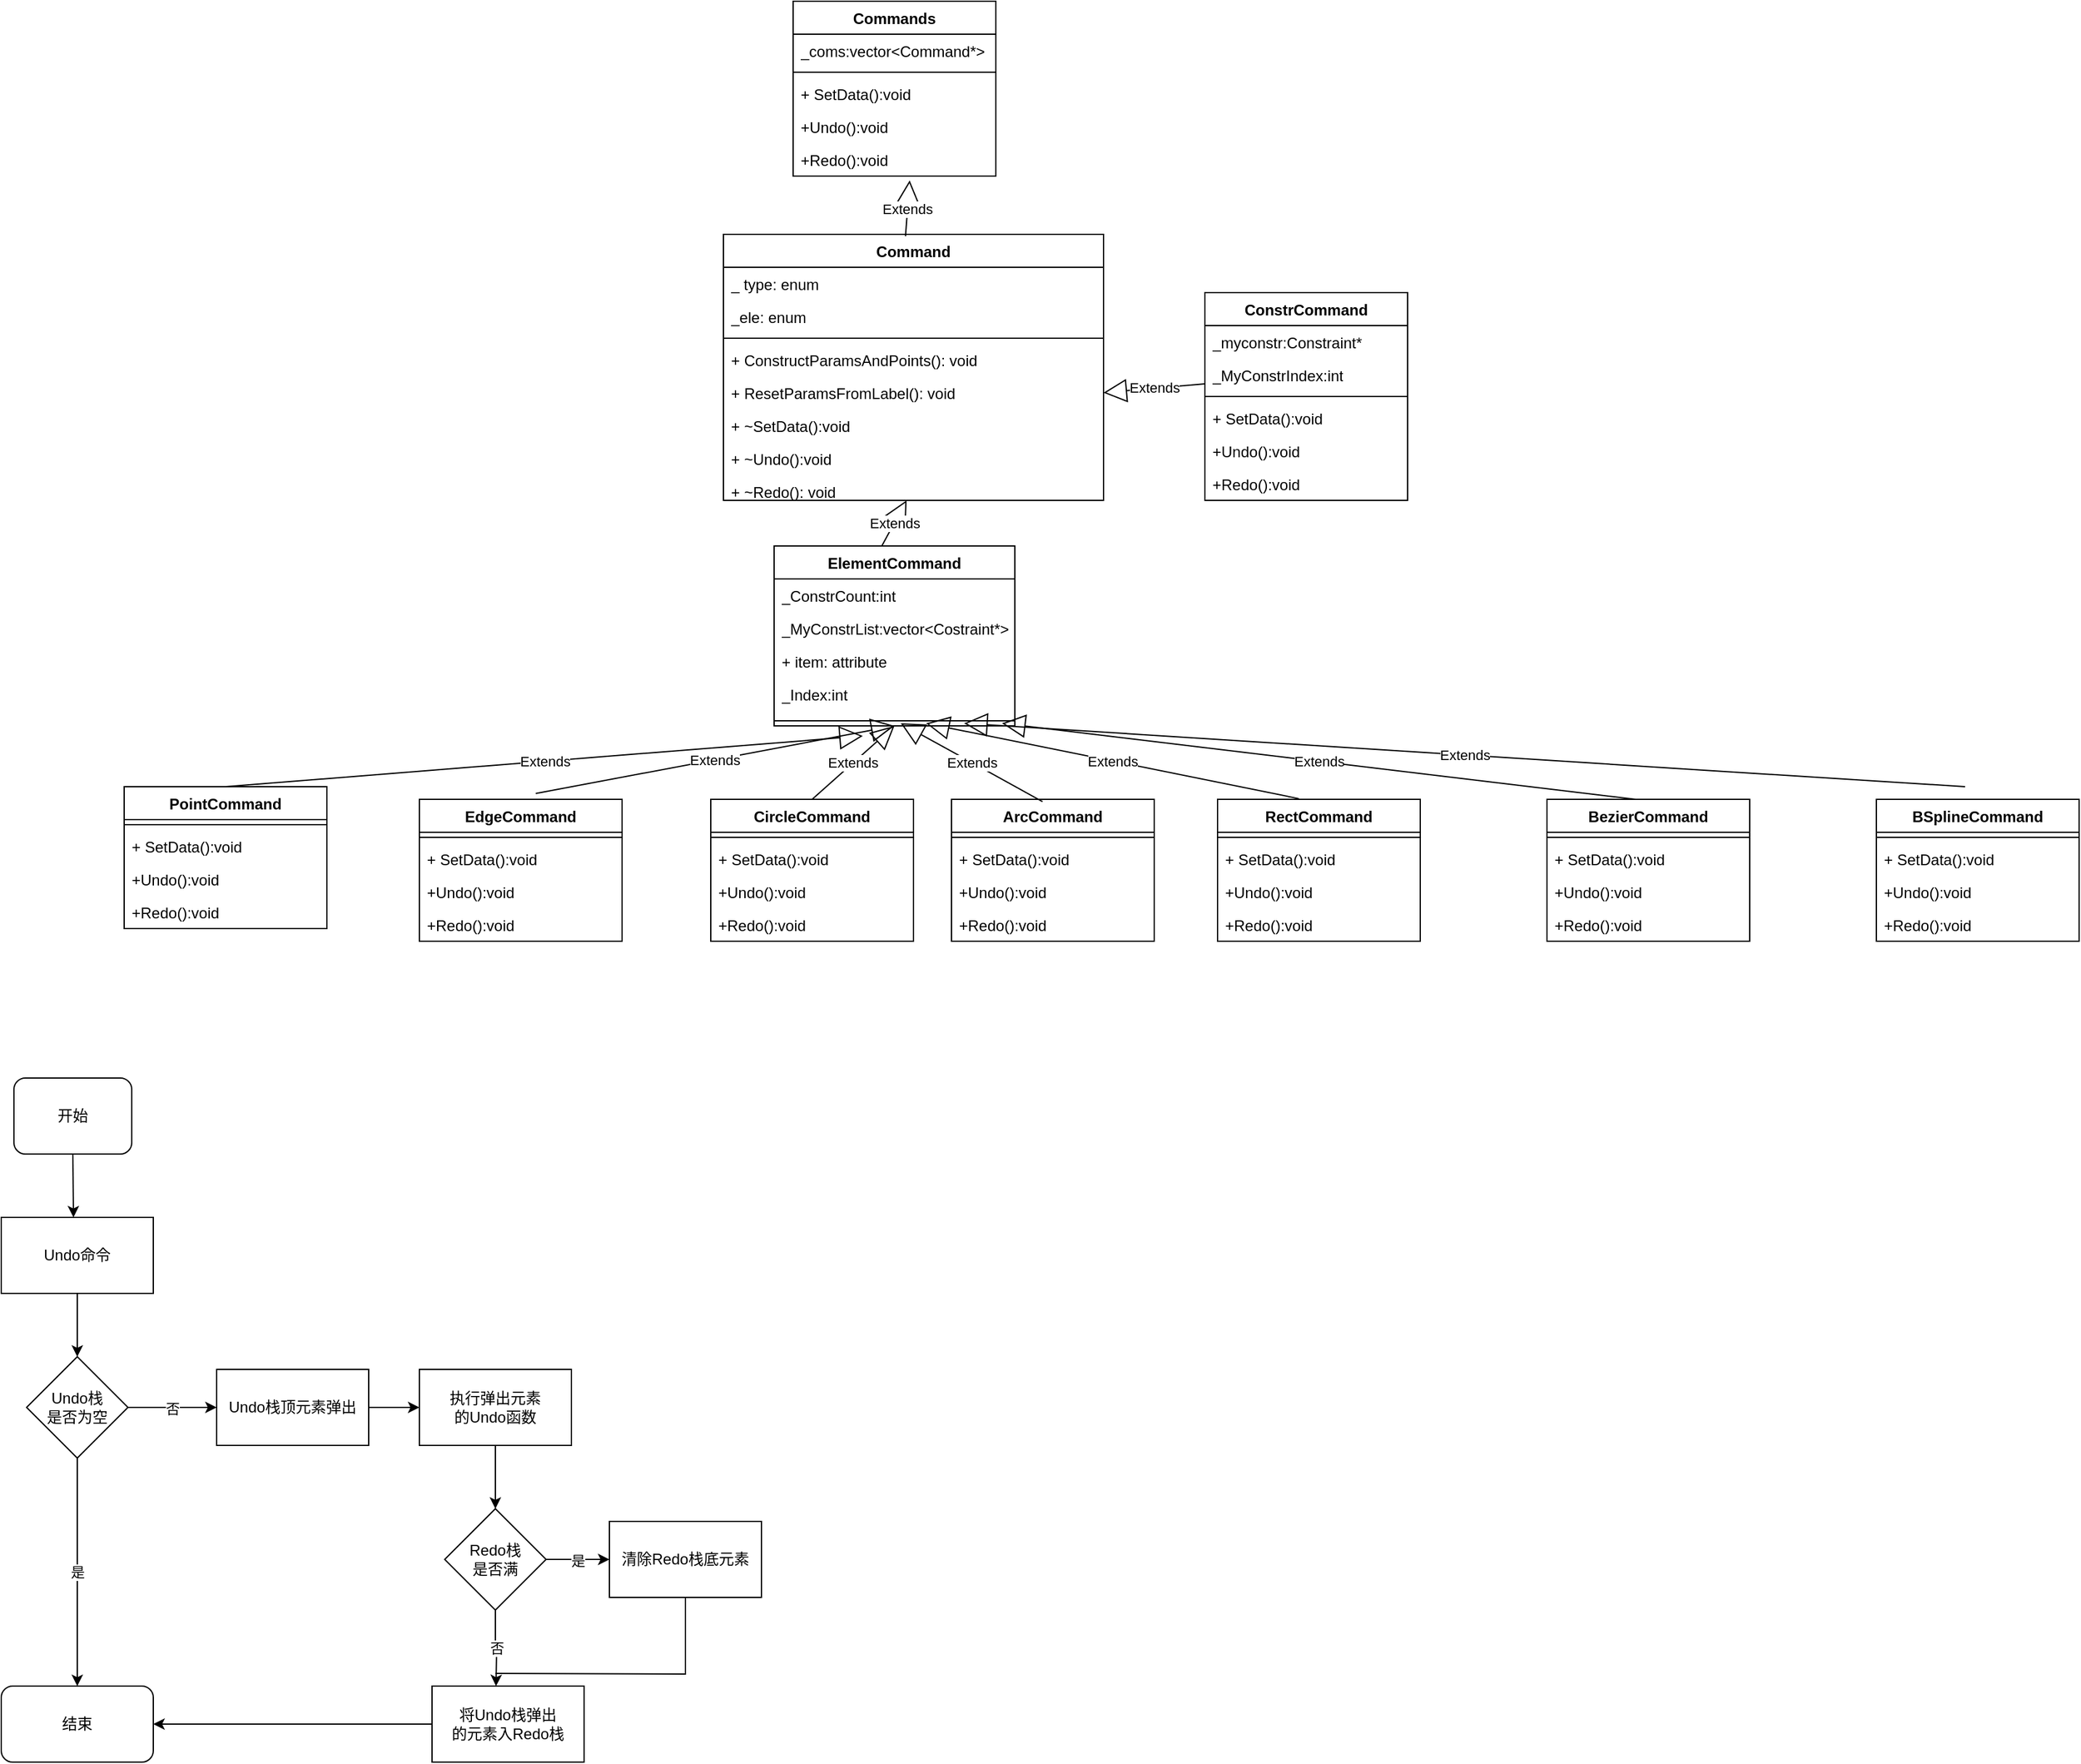 <mxfile version="21.0.4" type="github">
  <diagram name="第 1 页" id="APt0ZdESlRapImWM6K2p">
    <mxGraphModel dx="1977" dy="1925" grid="1" gridSize="10" guides="1" tooltips="1" connect="1" arrows="1" fold="1" page="1" pageScale="1" pageWidth="827" pageHeight="1169" math="0" shadow="0">
      <root>
        <mxCell id="0" />
        <mxCell id="1" parent="0" />
        <mxCell id="FwNOIw_IpjpsXelLsTZ9-1" value="Command" style="swimlane;fontStyle=1;align=center;verticalAlign=top;childLayout=stackLayout;horizontal=1;startSize=26;horizontalStack=0;resizeParent=1;resizeParentMax=0;resizeLast=0;collapsible=1;marginBottom=0;whiteSpace=wrap;html=1;" vertex="1" parent="1">
          <mxGeometry x="60" y="-66" width="300" height="210" as="geometry" />
        </mxCell>
        <mxCell id="FwNOIw_IpjpsXelLsTZ9-2" value="_ type: enum" style="text;strokeColor=none;fillColor=none;align=left;verticalAlign=top;spacingLeft=4;spacingRight=4;overflow=hidden;rotatable=0;points=[[0,0.5],[1,0.5]];portConstraint=eastwest;whiteSpace=wrap;html=1;" vertex="1" parent="FwNOIw_IpjpsXelLsTZ9-1">
          <mxGeometry y="26" width="300" height="26" as="geometry" />
        </mxCell>
        <mxCell id="FwNOIw_IpjpsXelLsTZ9-50" value="_ele: enum" style="text;strokeColor=none;fillColor=none;align=left;verticalAlign=top;spacingLeft=4;spacingRight=4;overflow=hidden;rotatable=0;points=[[0,0.5],[1,0.5]];portConstraint=eastwest;whiteSpace=wrap;html=1;" vertex="1" parent="FwNOIw_IpjpsXelLsTZ9-1">
          <mxGeometry y="52" width="300" height="26" as="geometry" />
        </mxCell>
        <mxCell id="FwNOIw_IpjpsXelLsTZ9-3" value="" style="line;strokeWidth=1;fillColor=none;align=left;verticalAlign=middle;spacingTop=-1;spacingLeft=3;spacingRight=3;rotatable=0;labelPosition=right;points=[];portConstraint=eastwest;strokeColor=inherit;" vertex="1" parent="FwNOIw_IpjpsXelLsTZ9-1">
          <mxGeometry y="78" width="300" height="8" as="geometry" />
        </mxCell>
        <mxCell id="FwNOIw_IpjpsXelLsTZ9-51" value="+ ConstructParamsAndPoints(): void" style="text;strokeColor=none;fillColor=none;align=left;verticalAlign=top;spacingLeft=4;spacingRight=4;overflow=hidden;rotatable=0;points=[[0,0.5],[1,0.5]];portConstraint=eastwest;whiteSpace=wrap;html=1;" vertex="1" parent="FwNOIw_IpjpsXelLsTZ9-1">
          <mxGeometry y="86" width="300" height="26" as="geometry" />
        </mxCell>
        <mxCell id="FwNOIw_IpjpsXelLsTZ9-54" value="+ ResetParamsFromLabel(): void" style="text;strokeColor=none;fillColor=none;align=left;verticalAlign=top;spacingLeft=4;spacingRight=4;overflow=hidden;rotatable=0;points=[[0,0.5],[1,0.5]];portConstraint=eastwest;whiteSpace=wrap;html=1;" vertex="1" parent="FwNOIw_IpjpsXelLsTZ9-1">
          <mxGeometry y="112" width="300" height="26" as="geometry" />
        </mxCell>
        <mxCell id="FwNOIw_IpjpsXelLsTZ9-53" value="+ ~SetData():void" style="text;strokeColor=none;fillColor=none;align=left;verticalAlign=top;spacingLeft=4;spacingRight=4;overflow=hidden;rotatable=0;points=[[0,0.5],[1,0.5]];portConstraint=eastwest;whiteSpace=wrap;html=1;" vertex="1" parent="FwNOIw_IpjpsXelLsTZ9-1">
          <mxGeometry y="138" width="300" height="26" as="geometry" />
        </mxCell>
        <mxCell id="FwNOIw_IpjpsXelLsTZ9-52" value="+ ~Undo():void" style="text;strokeColor=none;fillColor=none;align=left;verticalAlign=top;spacingLeft=4;spacingRight=4;overflow=hidden;rotatable=0;points=[[0,0.5],[1,0.5]];portConstraint=eastwest;whiteSpace=wrap;html=1;" vertex="1" parent="FwNOIw_IpjpsXelLsTZ9-1">
          <mxGeometry y="164" width="300" height="26" as="geometry" />
        </mxCell>
        <mxCell id="FwNOIw_IpjpsXelLsTZ9-4" value="+ ~Redo(): void" style="text;strokeColor=none;fillColor=none;align=left;verticalAlign=top;spacingLeft=4;spacingRight=4;overflow=hidden;rotatable=0;points=[[0,0.5],[1,0.5]];portConstraint=eastwest;whiteSpace=wrap;html=1;" vertex="1" parent="FwNOIw_IpjpsXelLsTZ9-1">
          <mxGeometry y="190" width="300" height="20" as="geometry" />
        </mxCell>
        <mxCell id="FwNOIw_IpjpsXelLsTZ9-5" value="ConstrCommand" style="swimlane;fontStyle=1;align=center;verticalAlign=top;childLayout=stackLayout;horizontal=1;startSize=26;horizontalStack=0;resizeParent=1;resizeParentMax=0;resizeLast=0;collapsible=1;marginBottom=0;whiteSpace=wrap;html=1;" vertex="1" parent="1">
          <mxGeometry x="440" y="-20" width="160" height="164" as="geometry" />
        </mxCell>
        <mxCell id="FwNOIw_IpjpsXelLsTZ9-6" value="_myconstr:Constraint*" style="text;strokeColor=none;fillColor=none;align=left;verticalAlign=top;spacingLeft=4;spacingRight=4;overflow=hidden;rotatable=0;points=[[0,0.5],[1,0.5]];portConstraint=eastwest;whiteSpace=wrap;html=1;" vertex="1" parent="FwNOIw_IpjpsXelLsTZ9-5">
          <mxGeometry y="26" width="160" height="26" as="geometry" />
        </mxCell>
        <mxCell id="FwNOIw_IpjpsXelLsTZ9-58" value="_MyConstrIndex:int" style="text;strokeColor=none;fillColor=none;align=left;verticalAlign=top;spacingLeft=4;spacingRight=4;overflow=hidden;rotatable=0;points=[[0,0.5],[1,0.5]];portConstraint=eastwest;whiteSpace=wrap;html=1;" vertex="1" parent="FwNOIw_IpjpsXelLsTZ9-5">
          <mxGeometry y="52" width="160" height="26" as="geometry" />
        </mxCell>
        <mxCell id="FwNOIw_IpjpsXelLsTZ9-7" value="" style="line;strokeWidth=1;fillColor=none;align=left;verticalAlign=middle;spacingTop=-1;spacingLeft=3;spacingRight=3;rotatable=0;labelPosition=right;points=[];portConstraint=eastwest;strokeColor=inherit;" vertex="1" parent="FwNOIw_IpjpsXelLsTZ9-5">
          <mxGeometry y="78" width="160" height="8" as="geometry" />
        </mxCell>
        <mxCell id="FwNOIw_IpjpsXelLsTZ9-59" value="+ SetData():void" style="text;strokeColor=none;fillColor=none;align=left;verticalAlign=top;spacingLeft=4;spacingRight=4;overflow=hidden;rotatable=0;points=[[0,0.5],[1,0.5]];portConstraint=eastwest;whiteSpace=wrap;html=1;" vertex="1" parent="FwNOIw_IpjpsXelLsTZ9-5">
          <mxGeometry y="86" width="160" height="26" as="geometry" />
        </mxCell>
        <mxCell id="FwNOIw_IpjpsXelLsTZ9-60" value="+Undo():void&amp;nbsp;" style="text;strokeColor=none;fillColor=none;align=left;verticalAlign=top;spacingLeft=4;spacingRight=4;overflow=hidden;rotatable=0;points=[[0,0.5],[1,0.5]];portConstraint=eastwest;whiteSpace=wrap;html=1;" vertex="1" parent="FwNOIw_IpjpsXelLsTZ9-5">
          <mxGeometry y="112" width="160" height="26" as="geometry" />
        </mxCell>
        <mxCell id="FwNOIw_IpjpsXelLsTZ9-8" value="+Redo():void" style="text;strokeColor=none;fillColor=none;align=left;verticalAlign=top;spacingLeft=4;spacingRight=4;overflow=hidden;rotatable=0;points=[[0,0.5],[1,0.5]];portConstraint=eastwest;whiteSpace=wrap;html=1;" vertex="1" parent="FwNOIw_IpjpsXelLsTZ9-5">
          <mxGeometry y="138" width="160" height="26" as="geometry" />
        </mxCell>
        <mxCell id="FwNOIw_IpjpsXelLsTZ9-9" value="ElementCommand" style="swimlane;fontStyle=1;align=center;verticalAlign=top;childLayout=stackLayout;horizontal=1;startSize=26;horizontalStack=0;resizeParent=1;resizeParentMax=0;resizeLast=0;collapsible=1;marginBottom=0;whiteSpace=wrap;html=1;" vertex="1" parent="1">
          <mxGeometry x="100" y="180" width="190" height="142" as="geometry" />
        </mxCell>
        <mxCell id="FwNOIw_IpjpsXelLsTZ9-83" value="Extends" style="endArrow=block;endSize=16;endFill=0;html=1;rounded=0;" edge="1" parent="FwNOIw_IpjpsXelLsTZ9-9" target="FwNOIw_IpjpsXelLsTZ9-4">
          <mxGeometry width="160" relative="1" as="geometry">
            <mxPoint x="85" as="sourcePoint" />
            <mxPoint x="245" as="targetPoint" />
          </mxGeometry>
        </mxCell>
        <mxCell id="FwNOIw_IpjpsXelLsTZ9-10" value="_ConstrCount:int" style="text;strokeColor=none;fillColor=none;align=left;verticalAlign=top;spacingLeft=4;spacingRight=4;overflow=hidden;rotatable=0;points=[[0,0.5],[1,0.5]];portConstraint=eastwest;whiteSpace=wrap;html=1;" vertex="1" parent="FwNOIw_IpjpsXelLsTZ9-9">
          <mxGeometry y="26" width="190" height="26" as="geometry" />
        </mxCell>
        <mxCell id="FwNOIw_IpjpsXelLsTZ9-65" value="_MyConstrList:vector&amp;lt;Costraint*&amp;gt;" style="text;strokeColor=none;fillColor=none;align=left;verticalAlign=top;spacingLeft=4;spacingRight=4;overflow=hidden;rotatable=0;points=[[0,0.5],[1,0.5]];portConstraint=eastwest;whiteSpace=wrap;html=1;" vertex="1" parent="FwNOIw_IpjpsXelLsTZ9-9">
          <mxGeometry y="52" width="190" height="26" as="geometry" />
        </mxCell>
        <mxCell id="FwNOIw_IpjpsXelLsTZ9-64" value="+ item: attribute" style="text;strokeColor=none;fillColor=none;align=left;verticalAlign=top;spacingLeft=4;spacingRight=4;overflow=hidden;rotatable=0;points=[[0,0.5],[1,0.5]];portConstraint=eastwest;whiteSpace=wrap;html=1;" vertex="1" parent="FwNOIw_IpjpsXelLsTZ9-9">
          <mxGeometry y="78" width="190" height="26" as="geometry" />
        </mxCell>
        <mxCell id="FwNOIw_IpjpsXelLsTZ9-61" value="_Index:int" style="text;strokeColor=none;fillColor=none;align=left;verticalAlign=top;spacingLeft=4;spacingRight=4;overflow=hidden;rotatable=0;points=[[0,0.5],[1,0.5]];portConstraint=eastwest;whiteSpace=wrap;html=1;" vertex="1" parent="FwNOIw_IpjpsXelLsTZ9-9">
          <mxGeometry y="104" width="190" height="30" as="geometry" />
        </mxCell>
        <mxCell id="FwNOIw_IpjpsXelLsTZ9-11" value="" style="line;strokeWidth=1;fillColor=none;align=left;verticalAlign=middle;spacingTop=-1;spacingLeft=3;spacingRight=3;rotatable=0;labelPosition=right;points=[];portConstraint=eastwest;strokeColor=inherit;" vertex="1" parent="FwNOIw_IpjpsXelLsTZ9-9">
          <mxGeometry y="134" width="190" height="8" as="geometry" />
        </mxCell>
        <mxCell id="FwNOIw_IpjpsXelLsTZ9-13" value="PointCommand" style="swimlane;fontStyle=1;align=center;verticalAlign=top;childLayout=stackLayout;horizontal=1;startSize=26;horizontalStack=0;resizeParent=1;resizeParentMax=0;resizeLast=0;collapsible=1;marginBottom=0;whiteSpace=wrap;html=1;" vertex="1" parent="1">
          <mxGeometry x="-413" y="370" width="160" height="112" as="geometry" />
        </mxCell>
        <mxCell id="FwNOIw_IpjpsXelLsTZ9-15" value="" style="line;strokeWidth=1;fillColor=none;align=left;verticalAlign=middle;spacingTop=-1;spacingLeft=3;spacingRight=3;rotatable=0;labelPosition=right;points=[];portConstraint=eastwest;strokeColor=inherit;" vertex="1" parent="FwNOIw_IpjpsXelLsTZ9-13">
          <mxGeometry y="26" width="160" height="8" as="geometry" />
        </mxCell>
        <mxCell id="FwNOIw_IpjpsXelLsTZ9-69" value="+ SetData():void" style="text;strokeColor=none;fillColor=none;align=left;verticalAlign=top;spacingLeft=4;spacingRight=4;overflow=hidden;rotatable=0;points=[[0,0.5],[1,0.5]];portConstraint=eastwest;whiteSpace=wrap;html=1;" vertex="1" parent="FwNOIw_IpjpsXelLsTZ9-13">
          <mxGeometry y="34" width="160" height="26" as="geometry" />
        </mxCell>
        <mxCell id="FwNOIw_IpjpsXelLsTZ9-70" value="+Undo():void&amp;nbsp;" style="text;strokeColor=none;fillColor=none;align=left;verticalAlign=top;spacingLeft=4;spacingRight=4;overflow=hidden;rotatable=0;points=[[0,0.5],[1,0.5]];portConstraint=eastwest;whiteSpace=wrap;html=1;" vertex="1" parent="FwNOIw_IpjpsXelLsTZ9-13">
          <mxGeometry y="60" width="160" height="26" as="geometry" />
        </mxCell>
        <mxCell id="FwNOIw_IpjpsXelLsTZ9-16" value="+Redo():void" style="text;strokeColor=none;fillColor=none;align=left;verticalAlign=top;spacingLeft=4;spacingRight=4;overflow=hidden;rotatable=0;points=[[0,0.5],[1,0.5]];portConstraint=eastwest;whiteSpace=wrap;html=1;" vertex="1" parent="FwNOIw_IpjpsXelLsTZ9-13">
          <mxGeometry y="86" width="160" height="26" as="geometry" />
        </mxCell>
        <mxCell id="FwNOIw_IpjpsXelLsTZ9-22" value="EdgeCommand" style="swimlane;fontStyle=1;align=center;verticalAlign=top;childLayout=stackLayout;horizontal=1;startSize=26;horizontalStack=0;resizeParent=1;resizeParentMax=0;resizeLast=0;collapsible=1;marginBottom=0;whiteSpace=wrap;html=1;" vertex="1" parent="1">
          <mxGeometry x="-180" y="380" width="160" height="112" as="geometry" />
        </mxCell>
        <mxCell id="FwNOIw_IpjpsXelLsTZ9-24" value="" style="line;strokeWidth=1;fillColor=none;align=left;verticalAlign=middle;spacingTop=-1;spacingLeft=3;spacingRight=3;rotatable=0;labelPosition=right;points=[];portConstraint=eastwest;strokeColor=inherit;" vertex="1" parent="FwNOIw_IpjpsXelLsTZ9-22">
          <mxGeometry y="26" width="160" height="8" as="geometry" />
        </mxCell>
        <mxCell id="FwNOIw_IpjpsXelLsTZ9-67" value="+ SetData():void" style="text;strokeColor=none;fillColor=none;align=left;verticalAlign=top;spacingLeft=4;spacingRight=4;overflow=hidden;rotatable=0;points=[[0,0.5],[1,0.5]];portConstraint=eastwest;whiteSpace=wrap;html=1;" vertex="1" parent="FwNOIw_IpjpsXelLsTZ9-22">
          <mxGeometry y="34" width="160" height="26" as="geometry" />
        </mxCell>
        <mxCell id="FwNOIw_IpjpsXelLsTZ9-68" value="+Undo():void&amp;nbsp;" style="text;strokeColor=none;fillColor=none;align=left;verticalAlign=top;spacingLeft=4;spacingRight=4;overflow=hidden;rotatable=0;points=[[0,0.5],[1,0.5]];portConstraint=eastwest;whiteSpace=wrap;html=1;" vertex="1" parent="FwNOIw_IpjpsXelLsTZ9-22">
          <mxGeometry y="60" width="160" height="26" as="geometry" />
        </mxCell>
        <mxCell id="FwNOIw_IpjpsXelLsTZ9-25" value="+Redo():void" style="text;strokeColor=none;fillColor=none;align=left;verticalAlign=top;spacingLeft=4;spacingRight=4;overflow=hidden;rotatable=0;points=[[0,0.5],[1,0.5]];portConstraint=eastwest;whiteSpace=wrap;html=1;" vertex="1" parent="FwNOIw_IpjpsXelLsTZ9-22">
          <mxGeometry y="86" width="160" height="26" as="geometry" />
        </mxCell>
        <mxCell id="FwNOIw_IpjpsXelLsTZ9-26" value="Commands" style="swimlane;fontStyle=1;align=center;verticalAlign=top;childLayout=stackLayout;horizontal=1;startSize=26;horizontalStack=0;resizeParent=1;resizeParentMax=0;resizeLast=0;collapsible=1;marginBottom=0;whiteSpace=wrap;html=1;" vertex="1" parent="1">
          <mxGeometry x="115" y="-250" width="160" height="138" as="geometry" />
        </mxCell>
        <mxCell id="FwNOIw_IpjpsXelLsTZ9-27" value="_coms:vector&amp;lt;Command*&amp;gt;" style="text;strokeColor=none;fillColor=none;align=left;verticalAlign=top;spacingLeft=4;spacingRight=4;overflow=hidden;rotatable=0;points=[[0,0.5],[1,0.5]];portConstraint=eastwest;whiteSpace=wrap;html=1;" vertex="1" parent="FwNOIw_IpjpsXelLsTZ9-26">
          <mxGeometry y="26" width="160" height="26" as="geometry" />
        </mxCell>
        <mxCell id="FwNOIw_IpjpsXelLsTZ9-28" value="" style="line;strokeWidth=1;fillColor=none;align=left;verticalAlign=middle;spacingTop=-1;spacingLeft=3;spacingRight=3;rotatable=0;labelPosition=right;points=[];portConstraint=eastwest;strokeColor=inherit;" vertex="1" parent="FwNOIw_IpjpsXelLsTZ9-26">
          <mxGeometry y="52" width="160" height="8" as="geometry" />
        </mxCell>
        <mxCell id="FwNOIw_IpjpsXelLsTZ9-56" value="+ SetData():void" style="text;strokeColor=none;fillColor=none;align=left;verticalAlign=top;spacingLeft=4;spacingRight=4;overflow=hidden;rotatable=0;points=[[0,0.5],[1,0.5]];portConstraint=eastwest;whiteSpace=wrap;html=1;" vertex="1" parent="FwNOIw_IpjpsXelLsTZ9-26">
          <mxGeometry y="60" width="160" height="26" as="geometry" />
        </mxCell>
        <mxCell id="FwNOIw_IpjpsXelLsTZ9-29" value="+Undo():void&amp;nbsp;" style="text;strokeColor=none;fillColor=none;align=left;verticalAlign=top;spacingLeft=4;spacingRight=4;overflow=hidden;rotatable=0;points=[[0,0.5],[1,0.5]];portConstraint=eastwest;whiteSpace=wrap;html=1;" vertex="1" parent="FwNOIw_IpjpsXelLsTZ9-26">
          <mxGeometry y="86" width="160" height="26" as="geometry" />
        </mxCell>
        <mxCell id="FwNOIw_IpjpsXelLsTZ9-57" value="+Redo():void" style="text;strokeColor=none;fillColor=none;align=left;verticalAlign=top;spacingLeft=4;spacingRight=4;overflow=hidden;rotatable=0;points=[[0,0.5],[1,0.5]];portConstraint=eastwest;whiteSpace=wrap;html=1;" vertex="1" parent="FwNOIw_IpjpsXelLsTZ9-26">
          <mxGeometry y="112" width="160" height="26" as="geometry" />
        </mxCell>
        <mxCell id="FwNOIw_IpjpsXelLsTZ9-30" value="CircleCommand" style="swimlane;fontStyle=1;align=center;verticalAlign=top;childLayout=stackLayout;horizontal=1;startSize=26;horizontalStack=0;resizeParent=1;resizeParentMax=0;resizeLast=0;collapsible=1;marginBottom=0;whiteSpace=wrap;html=1;" vertex="1" parent="1">
          <mxGeometry x="50" y="380" width="160" height="112" as="geometry" />
        </mxCell>
        <mxCell id="FwNOIw_IpjpsXelLsTZ9-32" value="" style="line;strokeWidth=1;fillColor=none;align=left;verticalAlign=middle;spacingTop=-1;spacingLeft=3;spacingRight=3;rotatable=0;labelPosition=right;points=[];portConstraint=eastwest;strokeColor=inherit;" vertex="1" parent="FwNOIw_IpjpsXelLsTZ9-30">
          <mxGeometry y="26" width="160" height="8" as="geometry" />
        </mxCell>
        <mxCell id="FwNOIw_IpjpsXelLsTZ9-78" value="+ SetData():void" style="text;strokeColor=none;fillColor=none;align=left;verticalAlign=top;spacingLeft=4;spacingRight=4;overflow=hidden;rotatable=0;points=[[0,0.5],[1,0.5]];portConstraint=eastwest;whiteSpace=wrap;html=1;" vertex="1" parent="FwNOIw_IpjpsXelLsTZ9-30">
          <mxGeometry y="34" width="160" height="26" as="geometry" />
        </mxCell>
        <mxCell id="FwNOIw_IpjpsXelLsTZ9-77" value="+Undo():void&amp;nbsp;" style="text;strokeColor=none;fillColor=none;align=left;verticalAlign=top;spacingLeft=4;spacingRight=4;overflow=hidden;rotatable=0;points=[[0,0.5],[1,0.5]];portConstraint=eastwest;whiteSpace=wrap;html=1;" vertex="1" parent="FwNOIw_IpjpsXelLsTZ9-30">
          <mxGeometry y="60" width="160" height="26" as="geometry" />
        </mxCell>
        <mxCell id="FwNOIw_IpjpsXelLsTZ9-33" value="+Redo():void" style="text;strokeColor=none;fillColor=none;align=left;verticalAlign=top;spacingLeft=4;spacingRight=4;overflow=hidden;rotatable=0;points=[[0,0.5],[1,0.5]];portConstraint=eastwest;whiteSpace=wrap;html=1;" vertex="1" parent="FwNOIw_IpjpsXelLsTZ9-30">
          <mxGeometry y="86" width="160" height="26" as="geometry" />
        </mxCell>
        <mxCell id="FwNOIw_IpjpsXelLsTZ9-34" value="ArcCommand" style="swimlane;fontStyle=1;align=center;verticalAlign=top;childLayout=stackLayout;horizontal=1;startSize=26;horizontalStack=0;resizeParent=1;resizeParentMax=0;resizeLast=0;collapsible=1;marginBottom=0;whiteSpace=wrap;html=1;" vertex="1" parent="1">
          <mxGeometry x="240" y="380" width="160" height="112" as="geometry" />
        </mxCell>
        <mxCell id="FwNOIw_IpjpsXelLsTZ9-36" value="" style="line;strokeWidth=1;fillColor=none;align=left;verticalAlign=middle;spacingTop=-1;spacingLeft=3;spacingRight=3;rotatable=0;labelPosition=right;points=[];portConstraint=eastwest;strokeColor=inherit;" vertex="1" parent="FwNOIw_IpjpsXelLsTZ9-34">
          <mxGeometry y="26" width="160" height="8" as="geometry" />
        </mxCell>
        <mxCell id="FwNOIw_IpjpsXelLsTZ9-37" value="+ SetData():void" style="text;strokeColor=none;fillColor=none;align=left;verticalAlign=top;spacingLeft=4;spacingRight=4;overflow=hidden;rotatable=0;points=[[0,0.5],[1,0.5]];portConstraint=eastwest;whiteSpace=wrap;html=1;" vertex="1" parent="FwNOIw_IpjpsXelLsTZ9-34">
          <mxGeometry y="34" width="160" height="26" as="geometry" />
        </mxCell>
        <mxCell id="FwNOIw_IpjpsXelLsTZ9-72" value="+Undo():void&amp;nbsp;" style="text;strokeColor=none;fillColor=none;align=left;verticalAlign=top;spacingLeft=4;spacingRight=4;overflow=hidden;rotatable=0;points=[[0,0.5],[1,0.5]];portConstraint=eastwest;whiteSpace=wrap;html=1;" vertex="1" parent="FwNOIw_IpjpsXelLsTZ9-34">
          <mxGeometry y="60" width="160" height="26" as="geometry" />
        </mxCell>
        <mxCell id="FwNOIw_IpjpsXelLsTZ9-71" value="+Redo():void" style="text;strokeColor=none;fillColor=none;align=left;verticalAlign=top;spacingLeft=4;spacingRight=4;overflow=hidden;rotatable=0;points=[[0,0.5],[1,0.5]];portConstraint=eastwest;whiteSpace=wrap;html=1;" vertex="1" parent="FwNOIw_IpjpsXelLsTZ9-34">
          <mxGeometry y="86" width="160" height="26" as="geometry" />
        </mxCell>
        <mxCell id="FwNOIw_IpjpsXelLsTZ9-38" value="RectCommand" style="swimlane;fontStyle=1;align=center;verticalAlign=top;childLayout=stackLayout;horizontal=1;startSize=26;horizontalStack=0;resizeParent=1;resizeParentMax=0;resizeLast=0;collapsible=1;marginBottom=0;whiteSpace=wrap;html=1;" vertex="1" parent="1">
          <mxGeometry x="450" y="380" width="160" height="112" as="geometry" />
        </mxCell>
        <mxCell id="FwNOIw_IpjpsXelLsTZ9-40" value="" style="line;strokeWidth=1;fillColor=none;align=left;verticalAlign=middle;spacingTop=-1;spacingLeft=3;spacingRight=3;rotatable=0;labelPosition=right;points=[];portConstraint=eastwest;strokeColor=inherit;" vertex="1" parent="FwNOIw_IpjpsXelLsTZ9-38">
          <mxGeometry y="26" width="160" height="8" as="geometry" />
        </mxCell>
        <mxCell id="FwNOIw_IpjpsXelLsTZ9-73" value="+ SetData():void" style="text;strokeColor=none;fillColor=none;align=left;verticalAlign=top;spacingLeft=4;spacingRight=4;overflow=hidden;rotatable=0;points=[[0,0.5],[1,0.5]];portConstraint=eastwest;whiteSpace=wrap;html=1;" vertex="1" parent="FwNOIw_IpjpsXelLsTZ9-38">
          <mxGeometry y="34" width="160" height="26" as="geometry" />
        </mxCell>
        <mxCell id="FwNOIw_IpjpsXelLsTZ9-74" value="+Undo():void&amp;nbsp;" style="text;strokeColor=none;fillColor=none;align=left;verticalAlign=top;spacingLeft=4;spacingRight=4;overflow=hidden;rotatable=0;points=[[0,0.5],[1,0.5]];portConstraint=eastwest;whiteSpace=wrap;html=1;" vertex="1" parent="FwNOIw_IpjpsXelLsTZ9-38">
          <mxGeometry y="60" width="160" height="26" as="geometry" />
        </mxCell>
        <mxCell id="FwNOIw_IpjpsXelLsTZ9-41" value="+Redo():void" style="text;strokeColor=none;fillColor=none;align=left;verticalAlign=top;spacingLeft=4;spacingRight=4;overflow=hidden;rotatable=0;points=[[0,0.5],[1,0.5]];portConstraint=eastwest;whiteSpace=wrap;html=1;" vertex="1" parent="FwNOIw_IpjpsXelLsTZ9-38">
          <mxGeometry y="86" width="160" height="26" as="geometry" />
        </mxCell>
        <mxCell id="FwNOIw_IpjpsXelLsTZ9-42" value="BezierCommand" style="swimlane;fontStyle=1;align=center;verticalAlign=top;childLayout=stackLayout;horizontal=1;startSize=26;horizontalStack=0;resizeParent=1;resizeParentMax=0;resizeLast=0;collapsible=1;marginBottom=0;whiteSpace=wrap;html=1;" vertex="1" parent="1">
          <mxGeometry x="710" y="380" width="160" height="112" as="geometry" />
        </mxCell>
        <mxCell id="FwNOIw_IpjpsXelLsTZ9-44" value="" style="line;strokeWidth=1;fillColor=none;align=left;verticalAlign=middle;spacingTop=-1;spacingLeft=3;spacingRight=3;rotatable=0;labelPosition=right;points=[];portConstraint=eastwest;strokeColor=inherit;" vertex="1" parent="FwNOIw_IpjpsXelLsTZ9-42">
          <mxGeometry y="26" width="160" height="8" as="geometry" />
        </mxCell>
        <mxCell id="FwNOIw_IpjpsXelLsTZ9-75" value="+ SetData():void" style="text;strokeColor=none;fillColor=none;align=left;verticalAlign=top;spacingLeft=4;spacingRight=4;overflow=hidden;rotatable=0;points=[[0,0.5],[1,0.5]];portConstraint=eastwest;whiteSpace=wrap;html=1;" vertex="1" parent="FwNOIw_IpjpsXelLsTZ9-42">
          <mxGeometry y="34" width="160" height="26" as="geometry" />
        </mxCell>
        <mxCell id="FwNOIw_IpjpsXelLsTZ9-76" value="+Undo():void&amp;nbsp;" style="text;strokeColor=none;fillColor=none;align=left;verticalAlign=top;spacingLeft=4;spacingRight=4;overflow=hidden;rotatable=0;points=[[0,0.5],[1,0.5]];portConstraint=eastwest;whiteSpace=wrap;html=1;" vertex="1" parent="FwNOIw_IpjpsXelLsTZ9-42">
          <mxGeometry y="60" width="160" height="26" as="geometry" />
        </mxCell>
        <mxCell id="FwNOIw_IpjpsXelLsTZ9-45" value="+Redo():void" style="text;strokeColor=none;fillColor=none;align=left;verticalAlign=top;spacingLeft=4;spacingRight=4;overflow=hidden;rotatable=0;points=[[0,0.5],[1,0.5]];portConstraint=eastwest;whiteSpace=wrap;html=1;" vertex="1" parent="FwNOIw_IpjpsXelLsTZ9-42">
          <mxGeometry y="86" width="160" height="26" as="geometry" />
        </mxCell>
        <mxCell id="FwNOIw_IpjpsXelLsTZ9-46" value="BSplineCommand" style="swimlane;fontStyle=1;align=center;verticalAlign=top;childLayout=stackLayout;horizontal=1;startSize=26;horizontalStack=0;resizeParent=1;resizeParentMax=0;resizeLast=0;collapsible=1;marginBottom=0;whiteSpace=wrap;html=1;" vertex="1" parent="1">
          <mxGeometry x="970" y="380" width="160" height="112" as="geometry" />
        </mxCell>
        <mxCell id="FwNOIw_IpjpsXelLsTZ9-48" value="" style="line;strokeWidth=1;fillColor=none;align=left;verticalAlign=middle;spacingTop=-1;spacingLeft=3;spacingRight=3;rotatable=0;labelPosition=right;points=[];portConstraint=eastwest;strokeColor=inherit;" vertex="1" parent="FwNOIw_IpjpsXelLsTZ9-46">
          <mxGeometry y="26" width="160" height="8" as="geometry" />
        </mxCell>
        <mxCell id="FwNOIw_IpjpsXelLsTZ9-79" value="+ SetData():void" style="text;strokeColor=none;fillColor=none;align=left;verticalAlign=top;spacingLeft=4;spacingRight=4;overflow=hidden;rotatable=0;points=[[0,0.5],[1,0.5]];portConstraint=eastwest;whiteSpace=wrap;html=1;" vertex="1" parent="FwNOIw_IpjpsXelLsTZ9-46">
          <mxGeometry y="34" width="160" height="26" as="geometry" />
        </mxCell>
        <mxCell id="FwNOIw_IpjpsXelLsTZ9-81" value="+Undo():void&amp;nbsp;" style="text;strokeColor=none;fillColor=none;align=left;verticalAlign=top;spacingLeft=4;spacingRight=4;overflow=hidden;rotatable=0;points=[[0,0.5],[1,0.5]];portConstraint=eastwest;whiteSpace=wrap;html=1;" vertex="1" parent="FwNOIw_IpjpsXelLsTZ9-46">
          <mxGeometry y="60" width="160" height="26" as="geometry" />
        </mxCell>
        <mxCell id="FwNOIw_IpjpsXelLsTZ9-49" value="+Redo():void" style="text;strokeColor=none;fillColor=none;align=left;verticalAlign=top;spacingLeft=4;spacingRight=4;overflow=hidden;rotatable=0;points=[[0,0.5],[1,0.5]];portConstraint=eastwest;whiteSpace=wrap;html=1;" vertex="1" parent="FwNOIw_IpjpsXelLsTZ9-46">
          <mxGeometry y="86" width="160" height="26" as="geometry" />
        </mxCell>
        <mxCell id="FwNOIw_IpjpsXelLsTZ9-82" value="Extends" style="endArrow=block;endSize=16;endFill=0;html=1;rounded=0;exitX=0.479;exitY=0.007;exitDx=0;exitDy=0;exitPerimeter=0;entryX=0.575;entryY=1.131;entryDx=0;entryDy=0;entryPerimeter=0;" edge="1" parent="1" source="FwNOIw_IpjpsXelLsTZ9-1" target="FwNOIw_IpjpsXelLsTZ9-57">
          <mxGeometry width="160" relative="1" as="geometry">
            <mxPoint x="300" y="-120" as="sourcePoint" />
            <mxPoint x="460" y="-120" as="targetPoint" />
          </mxGeometry>
        </mxCell>
        <mxCell id="FwNOIw_IpjpsXelLsTZ9-84" value="Extends" style="endArrow=block;endSize=16;endFill=0;html=1;rounded=0;entryX=1;entryY=0.5;entryDx=0;entryDy=0;" edge="1" parent="1" source="FwNOIw_IpjpsXelLsTZ9-58" target="FwNOIw_IpjpsXelLsTZ9-54">
          <mxGeometry width="160" relative="1" as="geometry">
            <mxPoint x="360" y="210" as="sourcePoint" />
            <mxPoint x="520" y="210" as="targetPoint" />
          </mxGeometry>
        </mxCell>
        <mxCell id="FwNOIw_IpjpsXelLsTZ9-85" value="Extends" style="endArrow=block;endSize=16;endFill=0;html=1;rounded=0;exitX=0.574;exitY=-0.041;exitDx=0;exitDy=0;exitPerimeter=0;entryX=0.5;entryY=1;entryDx=0;entryDy=0;" edge="1" parent="1" source="FwNOIw_IpjpsXelLsTZ9-22" target="FwNOIw_IpjpsXelLsTZ9-9">
          <mxGeometry width="160" relative="1" as="geometry">
            <mxPoint x="180" y="320" as="sourcePoint" />
            <mxPoint x="340" y="320" as="targetPoint" />
          </mxGeometry>
        </mxCell>
        <mxCell id="FwNOIw_IpjpsXelLsTZ9-86" value="Extends" style="endArrow=block;endSize=16;endFill=0;html=1;rounded=0;exitX=0.5;exitY=0;exitDx=0;exitDy=0;entryX=0.5;entryY=1;entryDx=0;entryDy=0;" edge="1" parent="1" source="FwNOIw_IpjpsXelLsTZ9-30" target="FwNOIw_IpjpsXelLsTZ9-9">
          <mxGeometry width="160" relative="1" as="geometry">
            <mxPoint x="180" y="320" as="sourcePoint" />
            <mxPoint x="340" y="320" as="targetPoint" />
          </mxGeometry>
        </mxCell>
        <mxCell id="FwNOIw_IpjpsXelLsTZ9-87" value="Extends" style="endArrow=block;endSize=16;endFill=0;html=1;rounded=0;exitX=0.449;exitY=0.016;exitDx=0;exitDy=0;exitPerimeter=0;" edge="1" parent="1" source="FwNOIw_IpjpsXelLsTZ9-34">
          <mxGeometry width="160" relative="1" as="geometry">
            <mxPoint x="180" y="320" as="sourcePoint" />
            <mxPoint x="200" y="320" as="targetPoint" />
          </mxGeometry>
        </mxCell>
        <mxCell id="FwNOIw_IpjpsXelLsTZ9-88" value="Extends" style="endArrow=block;endSize=16;endFill=0;html=1;rounded=0;exitX=0.401;exitY=-0.005;exitDx=0;exitDy=0;exitPerimeter=0;" edge="1" parent="1" source="FwNOIw_IpjpsXelLsTZ9-38">
          <mxGeometry width="160" relative="1" as="geometry">
            <mxPoint x="180" y="320" as="sourcePoint" />
            <mxPoint x="220" y="320" as="targetPoint" />
          </mxGeometry>
        </mxCell>
        <mxCell id="FwNOIw_IpjpsXelLsTZ9-89" value="Extends" style="endArrow=block;endSize=16;endFill=0;html=1;rounded=0;" edge="1" parent="1">
          <mxGeometry width="160" relative="1" as="geometry">
            <mxPoint x="1040" y="370" as="sourcePoint" />
            <mxPoint x="250" y="320" as="targetPoint" />
          </mxGeometry>
        </mxCell>
        <mxCell id="FwNOIw_IpjpsXelLsTZ9-90" value="Extends" style="endArrow=block;endSize=16;endFill=0;html=1;rounded=0;exitX=0.438;exitY=0;exitDx=0;exitDy=0;exitPerimeter=0;entryX=0.947;entryY=0.75;entryDx=0;entryDy=0;entryPerimeter=0;" edge="1" parent="1" source="FwNOIw_IpjpsXelLsTZ9-42" target="FwNOIw_IpjpsXelLsTZ9-11">
          <mxGeometry width="160" relative="1" as="geometry">
            <mxPoint x="630" y="320" as="sourcePoint" />
            <mxPoint x="490" y="350" as="targetPoint" />
          </mxGeometry>
        </mxCell>
        <mxCell id="FwNOIw_IpjpsXelLsTZ9-91" value="Extends" style="endArrow=block;endSize=16;endFill=0;html=1;rounded=0;exitX=0.5;exitY=0;exitDx=0;exitDy=0;" edge="1" parent="1" source="FwNOIw_IpjpsXelLsTZ9-13">
          <mxGeometry width="160" relative="1" as="geometry">
            <mxPoint x="380" y="310" as="sourcePoint" />
            <mxPoint x="170" y="330" as="targetPoint" />
          </mxGeometry>
        </mxCell>
        <mxCell id="FwNOIw_IpjpsXelLsTZ9-92" value="开始" style="rounded=1;whiteSpace=wrap;html=1;" vertex="1" parent="1">
          <mxGeometry x="-500" y="600" width="93" height="60" as="geometry" />
        </mxCell>
        <mxCell id="FwNOIw_IpjpsXelLsTZ9-93" value="" style="endArrow=classic;html=1;rounded=0;exitX=0.5;exitY=1;exitDx=0;exitDy=0;" edge="1" parent="1" source="FwNOIw_IpjpsXelLsTZ9-92">
          <mxGeometry width="50" height="50" relative="1" as="geometry">
            <mxPoint x="-420" y="740" as="sourcePoint" />
            <mxPoint x="-453" y="710" as="targetPoint" />
          </mxGeometry>
        </mxCell>
        <mxCell id="FwNOIw_IpjpsXelLsTZ9-94" value="Undo命令" style="rounded=0;whiteSpace=wrap;html=1;" vertex="1" parent="1">
          <mxGeometry x="-510" y="710" width="120" height="60" as="geometry" />
        </mxCell>
        <mxCell id="FwNOIw_IpjpsXelLsTZ9-95" value="" style="endArrow=classic;html=1;rounded=0;exitX=0.5;exitY=1;exitDx=0;exitDy=0;" edge="1" parent="1" source="FwNOIw_IpjpsXelLsTZ9-94">
          <mxGeometry width="50" height="50" relative="1" as="geometry">
            <mxPoint x="-450" y="830" as="sourcePoint" />
            <mxPoint x="-450" y="820" as="targetPoint" />
          </mxGeometry>
        </mxCell>
        <mxCell id="FwNOIw_IpjpsXelLsTZ9-100" value="否" style="edgeStyle=orthogonalEdgeStyle;rounded=0;orthogonalLoop=1;jettySize=auto;html=1;exitX=1;exitY=0.5;exitDx=0;exitDy=0;" edge="1" parent="1" source="FwNOIw_IpjpsXelLsTZ9-96">
          <mxGeometry relative="1" as="geometry">
            <mxPoint x="-340" y="860" as="targetPoint" />
          </mxGeometry>
        </mxCell>
        <mxCell id="FwNOIw_IpjpsXelLsTZ9-109" value="是" style="edgeStyle=orthogonalEdgeStyle;rounded=0;orthogonalLoop=1;jettySize=auto;html=1;exitX=0.5;exitY=1;exitDx=0;exitDy=0;entryX=0.5;entryY=0;entryDx=0;entryDy=0;" edge="1" parent="1" source="FwNOIw_IpjpsXelLsTZ9-96" target="FwNOIw_IpjpsXelLsTZ9-99">
          <mxGeometry relative="1" as="geometry" />
        </mxCell>
        <mxCell id="FwNOIw_IpjpsXelLsTZ9-96" value="Undo栈&lt;br&gt;是否为空" style="rhombus;whiteSpace=wrap;html=1;" vertex="1" parent="1">
          <mxGeometry x="-490" y="820" width="80" height="80" as="geometry" />
        </mxCell>
        <mxCell id="FwNOIw_IpjpsXelLsTZ9-99" value="结束" style="rounded=1;whiteSpace=wrap;html=1;" vertex="1" parent="1">
          <mxGeometry x="-510" y="1080" width="120" height="60" as="geometry" />
        </mxCell>
        <mxCell id="FwNOIw_IpjpsXelLsTZ9-101" value="Undo栈顶元素弹出" style="rounded=0;whiteSpace=wrap;html=1;" vertex="1" parent="1">
          <mxGeometry x="-340" y="830" width="120" height="60" as="geometry" />
        </mxCell>
        <mxCell id="FwNOIw_IpjpsXelLsTZ9-102" value="" style="endArrow=classic;html=1;rounded=0;exitX=1;exitY=0.5;exitDx=0;exitDy=0;" edge="1" parent="1" source="FwNOIw_IpjpsXelLsTZ9-101">
          <mxGeometry width="50" height="50" relative="1" as="geometry">
            <mxPoint x="-160" y="910" as="sourcePoint" />
            <mxPoint x="-180" y="860" as="targetPoint" />
          </mxGeometry>
        </mxCell>
        <mxCell id="FwNOIw_IpjpsXelLsTZ9-103" value="执行弹出元素&lt;br&gt;的Undo函数" style="rounded=0;whiteSpace=wrap;html=1;" vertex="1" parent="1">
          <mxGeometry x="-180" y="830" width="120" height="60" as="geometry" />
        </mxCell>
        <mxCell id="FwNOIw_IpjpsXelLsTZ9-112" value="是" style="edgeStyle=orthogonalEdgeStyle;rounded=0;orthogonalLoop=1;jettySize=auto;html=1;exitX=1;exitY=0.5;exitDx=0;exitDy=0;" edge="1" parent="1" source="FwNOIw_IpjpsXelLsTZ9-108">
          <mxGeometry relative="1" as="geometry">
            <mxPoint x="-30" y="980" as="targetPoint" />
          </mxGeometry>
        </mxCell>
        <mxCell id="FwNOIw_IpjpsXelLsTZ9-116" value="否" style="edgeStyle=orthogonalEdgeStyle;rounded=0;orthogonalLoop=1;jettySize=auto;html=1;exitX=0.5;exitY=1;exitDx=0;exitDy=0;" edge="1" parent="1" source="FwNOIw_IpjpsXelLsTZ9-108">
          <mxGeometry relative="1" as="geometry">
            <mxPoint x="-119.5" y="1080" as="targetPoint" />
          </mxGeometry>
        </mxCell>
        <mxCell id="FwNOIw_IpjpsXelLsTZ9-108" value="Redo栈&lt;br&gt;是否满" style="rhombus;whiteSpace=wrap;html=1;" vertex="1" parent="1">
          <mxGeometry x="-160" y="940" width="80" height="80" as="geometry" />
        </mxCell>
        <mxCell id="FwNOIw_IpjpsXelLsTZ9-113" value="清除Redo栈底元素" style="rounded=0;whiteSpace=wrap;html=1;" vertex="1" parent="1">
          <mxGeometry x="-30" y="950" width="120" height="60" as="geometry" />
        </mxCell>
        <mxCell id="FwNOIw_IpjpsXelLsTZ9-117" value="将Undo栈弹出&lt;br&gt;的元素入Redo栈" style="rounded=0;whiteSpace=wrap;html=1;" vertex="1" parent="1">
          <mxGeometry x="-170" y="1080" width="120" height="60" as="geometry" />
        </mxCell>
        <mxCell id="FwNOIw_IpjpsXelLsTZ9-118" value="" style="endArrow=none;html=1;rounded=0;entryX=0.5;entryY=1;entryDx=0;entryDy=0;edgeStyle=orthogonalEdgeStyle;" edge="1" parent="1" target="FwNOIw_IpjpsXelLsTZ9-113">
          <mxGeometry width="50" height="50" relative="1" as="geometry">
            <mxPoint x="-120" y="1070" as="sourcePoint" />
            <mxPoint x="50" y="1040" as="targetPoint" />
          </mxGeometry>
        </mxCell>
        <mxCell id="FwNOIw_IpjpsXelLsTZ9-119" value="" style="endArrow=classic;html=1;rounded=0;exitX=0.5;exitY=1;exitDx=0;exitDy=0;" edge="1" parent="1" source="FwNOIw_IpjpsXelLsTZ9-103" target="FwNOIw_IpjpsXelLsTZ9-108">
          <mxGeometry width="50" height="50" relative="1" as="geometry">
            <mxPoint x="-280" y="980" as="sourcePoint" />
            <mxPoint x="-230" y="930" as="targetPoint" />
          </mxGeometry>
        </mxCell>
        <mxCell id="FwNOIw_IpjpsXelLsTZ9-120" value="" style="endArrow=classic;html=1;rounded=0;exitX=0;exitY=0.5;exitDx=0;exitDy=0;entryX=1;entryY=0.5;entryDx=0;entryDy=0;" edge="1" parent="1" source="FwNOIw_IpjpsXelLsTZ9-117" target="FwNOIw_IpjpsXelLsTZ9-99">
          <mxGeometry width="50" height="50" relative="1" as="geometry">
            <mxPoint x="-330" y="1110" as="sourcePoint" />
            <mxPoint x="-280" y="1060" as="targetPoint" />
          </mxGeometry>
        </mxCell>
      </root>
    </mxGraphModel>
  </diagram>
</mxfile>
